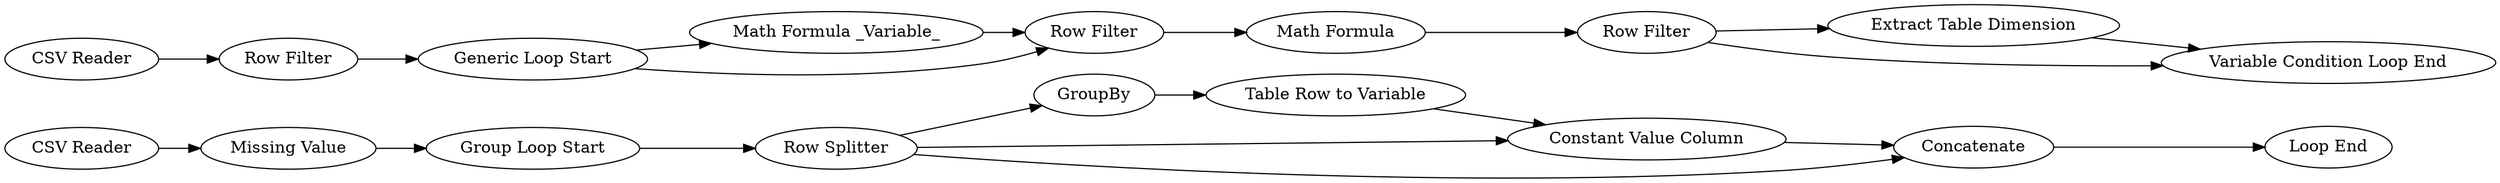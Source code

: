 digraph {
	88 -> 78
	59 -> 86
	57 -> 58
	16 -> 62
	84 -> 83
	77 -> 81
	77 -> 74
	63 -> 77
	74 -> 88
	55 -> 56
	87 -> 56
	58 -> 59
	56 -> 57
	81 -> 89
	77 -> 78
	58 -> 86
	87 -> 55
	78 -> 81
	62 -> 87
	83 -> 63
	86 [label="Variable Condition Loop End"]
	16 [label="CSV Reader"]
	57 [label="Math Formula"]
	55 [label="Math Formula _Variable_"]
	62 [label="Row Filter"]
	84 [label="CSV Reader"]
	87 [label="Generic Loop Start"]
	89 [label="Loop End"]
	88 [label="Table Row to Variable"]
	56 [label="Row Filter"]
	58 [label="Row Filter"]
	63 [label="Group Loop Start"]
	77 [label="Row Splitter"]
	74 [label=GroupBy]
	78 [label="Constant Value Column"]
	83 [label="Missing Value"]
	81 [label=Concatenate]
	59 [label="Extract Table Dimension"]
	rankdir=LR
}
